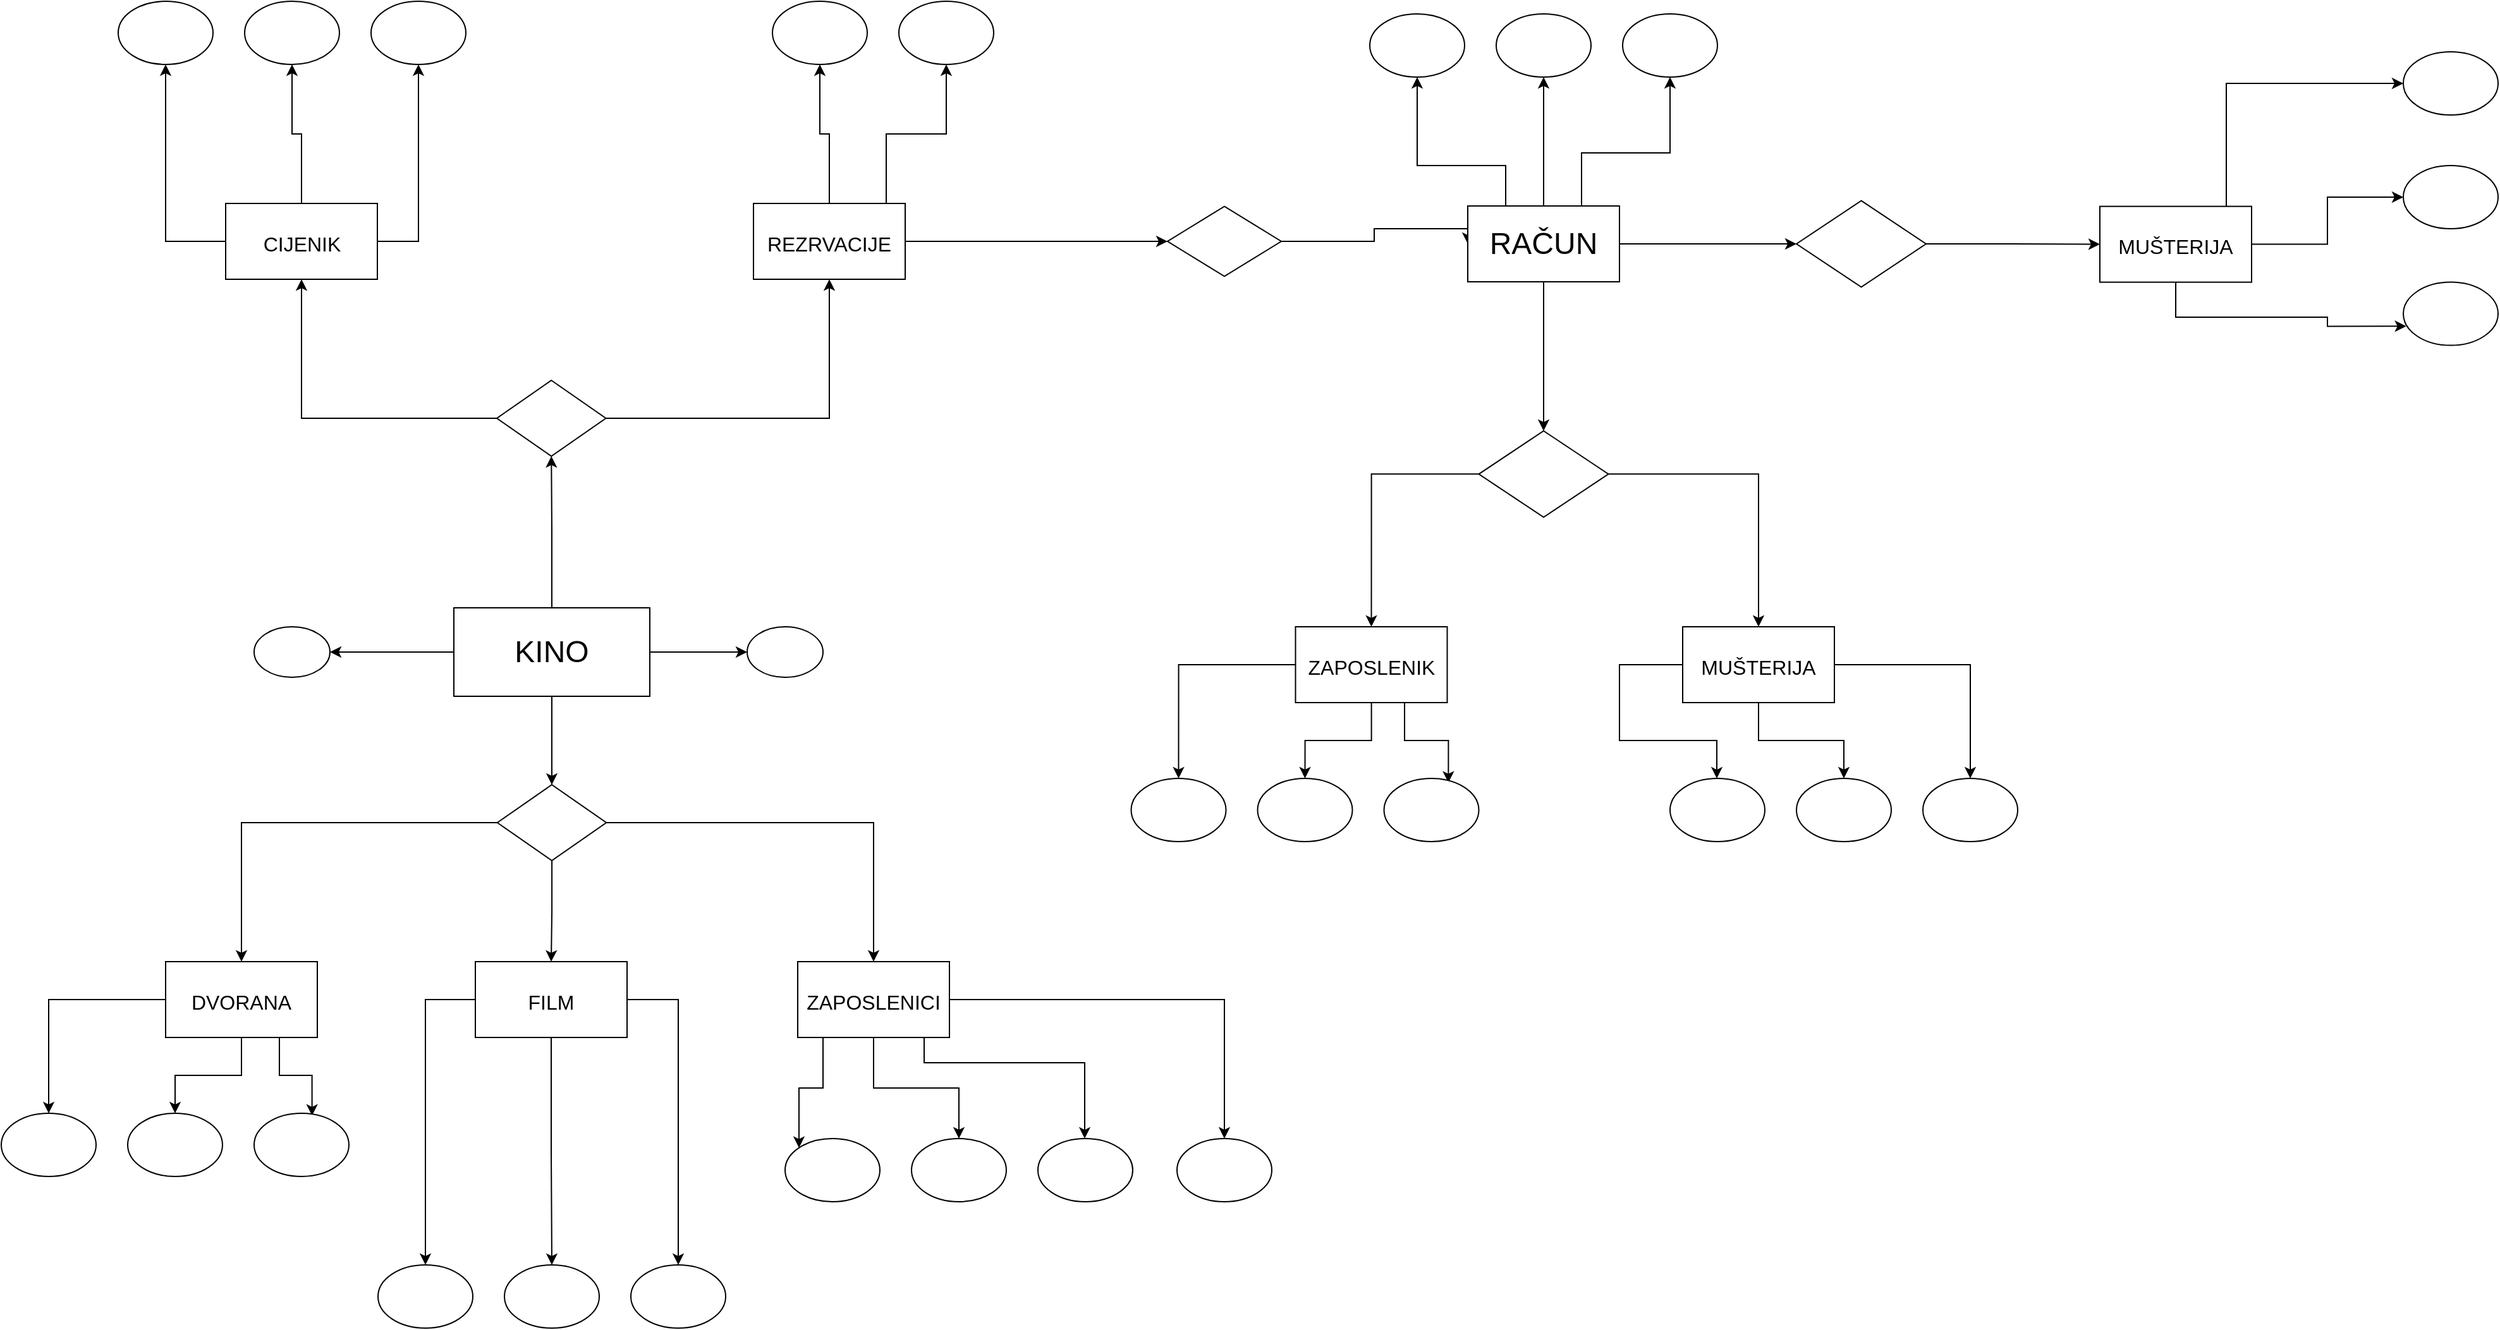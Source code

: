 <mxfile version="21.0.8" type="device"><diagram id="L4SUDdpmCuNkv0ebjU9n" name="Page-1"><mxGraphModel dx="1794" dy="1572" grid="1" gridSize="10" guides="1" tooltips="1" connect="1" arrows="1" fold="1" page="1" pageScale="1" pageWidth="850" pageHeight="1100" math="0" shadow="0"><root><mxCell id="0"/><mxCell id="1" parent="0"/><mxCell id="D_cj9iEXtC5JJuqYHNEy-61" style="edgeStyle=orthogonalEdgeStyle;rounded=0;orthogonalLoop=1;jettySize=auto;html=1;entryX=1;entryY=0.5;entryDx=0;entryDy=0;fontSize=24;" parent="1" source="D_cj9iEXtC5JJuqYHNEy-1" target="D_cj9iEXtC5JJuqYHNEy-3" edge="1"><mxGeometry relative="1" as="geometry"/></mxCell><mxCell id="D_cj9iEXtC5JJuqYHNEy-62" style="edgeStyle=orthogonalEdgeStyle;rounded=0;orthogonalLoop=1;jettySize=auto;html=1;entryX=0;entryY=0.5;entryDx=0;entryDy=0;fontSize=24;" parent="1" source="D_cj9iEXtC5JJuqYHNEy-1" target="D_cj9iEXtC5JJuqYHNEy-4" edge="1"><mxGeometry relative="1" as="geometry"/></mxCell><mxCell id="D_cj9iEXtC5JJuqYHNEy-63" style="edgeStyle=orthogonalEdgeStyle;rounded=0;orthogonalLoop=1;jettySize=auto;html=1;entryX=0.5;entryY=0;entryDx=0;entryDy=0;fontSize=24;" parent="1" source="D_cj9iEXtC5JJuqYHNEy-1" target="D_cj9iEXtC5JJuqYHNEy-5" edge="1"><mxGeometry relative="1" as="geometry"/></mxCell><mxCell id="D_cj9iEXtC5JJuqYHNEy-64" style="edgeStyle=orthogonalEdgeStyle;rounded=0;orthogonalLoop=1;jettySize=auto;html=1;fontSize=24;entryX=0.5;entryY=1;entryDx=0;entryDy=0;" parent="1" source="D_cj9iEXtC5JJuqYHNEy-1" target="D_cj9iEXtC5JJuqYHNEy-21" edge="1"><mxGeometry relative="1" as="geometry"><mxPoint x="425.5" y="480.0" as="targetPoint"/></mxGeometry></mxCell><mxCell id="D_cj9iEXtC5JJuqYHNEy-1" value="&lt;font style=&quot;font-size: 24px&quot;&gt;KINO&lt;/font&gt;" style="rounded=0;whiteSpace=wrap;html=1;" parent="1" vertex="1"><mxGeometry x="348" y="550" width="155" height="70" as="geometry"/></mxCell><mxCell id="D_cj9iEXtC5JJuqYHNEy-3" value="" style="ellipse;whiteSpace=wrap;html=1;fontSize=24;" parent="1" vertex="1"><mxGeometry x="190" y="565" width="60" height="40" as="geometry"/></mxCell><mxCell id="D_cj9iEXtC5JJuqYHNEy-4" value="" style="ellipse;whiteSpace=wrap;html=1;fontSize=24;" parent="1" vertex="1"><mxGeometry x="580" y="565" width="60" height="40" as="geometry"/></mxCell><mxCell id="D_cj9iEXtC5JJuqYHNEy-48" style="edgeStyle=orthogonalEdgeStyle;rounded=0;orthogonalLoop=1;jettySize=auto;html=1;fontSize=24;" parent="1" source="D_cj9iEXtC5JJuqYHNEy-5" target="D_cj9iEXtC5JJuqYHNEy-6" edge="1"><mxGeometry relative="1" as="geometry"/></mxCell><mxCell id="D_cj9iEXtC5JJuqYHNEy-49" style="edgeStyle=orthogonalEdgeStyle;rounded=0;orthogonalLoop=1;jettySize=auto;html=1;fontSize=24;" parent="1" source="D_cj9iEXtC5JJuqYHNEy-5" target="D_cj9iEXtC5JJuqYHNEy-7" edge="1"><mxGeometry relative="1" as="geometry"/></mxCell><mxCell id="D_cj9iEXtC5JJuqYHNEy-50" style="edgeStyle=orthogonalEdgeStyle;rounded=0;orthogonalLoop=1;jettySize=auto;html=1;exitX=1;exitY=0.5;exitDx=0;exitDy=0;fontSize=24;" parent="1" source="D_cj9iEXtC5JJuqYHNEy-5" target="D_cj9iEXtC5JJuqYHNEy-8" edge="1"><mxGeometry relative="1" as="geometry"/></mxCell><mxCell id="D_cj9iEXtC5JJuqYHNEy-5" value="" style="rhombus;whiteSpace=wrap;html=1;fontSize=24;" parent="1" vertex="1"><mxGeometry x="382.38" y="690" width="86.25" height="60" as="geometry"/></mxCell><mxCell id="D_cj9iEXtC5JJuqYHNEy-54" style="edgeStyle=orthogonalEdgeStyle;rounded=0;orthogonalLoop=1;jettySize=auto;html=1;entryX=0.5;entryY=0;entryDx=0;entryDy=0;fontSize=24;" parent="1" source="D_cj9iEXtC5JJuqYHNEy-6" target="D_cj9iEXtC5JJuqYHNEy-14" edge="1"><mxGeometry relative="1" as="geometry"/></mxCell><mxCell id="D_cj9iEXtC5JJuqYHNEy-55" style="edgeStyle=orthogonalEdgeStyle;rounded=0;orthogonalLoop=1;jettySize=auto;html=1;entryX=0.5;entryY=0;entryDx=0;entryDy=0;fontSize=24;" parent="1" source="D_cj9iEXtC5JJuqYHNEy-6" target="D_cj9iEXtC5JJuqYHNEy-15" edge="1"><mxGeometry relative="1" as="geometry"/></mxCell><mxCell id="D_cj9iEXtC5JJuqYHNEy-56" style="edgeStyle=orthogonalEdgeStyle;rounded=0;orthogonalLoop=1;jettySize=auto;html=1;entryX=0.5;entryY=0;entryDx=0;entryDy=0;fontSize=24;" parent="1" source="D_cj9iEXtC5JJuqYHNEy-6" target="D_cj9iEXtC5JJuqYHNEy-16" edge="1"><mxGeometry relative="1" as="geometry"/></mxCell><mxCell id="D_cj9iEXtC5JJuqYHNEy-6" value="&lt;font style=&quot;font-size: 16px&quot;&gt;FILM&lt;/font&gt;" style="rounded=0;whiteSpace=wrap;html=1;fontSize=24;" parent="1" vertex="1"><mxGeometry x="365" y="830" width="120" height="60" as="geometry"/></mxCell><mxCell id="D_cj9iEXtC5JJuqYHNEy-51" style="edgeStyle=orthogonalEdgeStyle;rounded=0;orthogonalLoop=1;jettySize=auto;html=1;entryX=0.5;entryY=0;entryDx=0;entryDy=0;fontSize=24;" parent="1" source="D_cj9iEXtC5JJuqYHNEy-7" target="D_cj9iEXtC5JJuqYHNEy-10" edge="1"><mxGeometry relative="1" as="geometry"/></mxCell><mxCell id="D_cj9iEXtC5JJuqYHNEy-52" style="edgeStyle=orthogonalEdgeStyle;rounded=0;orthogonalLoop=1;jettySize=auto;html=1;entryX=0.5;entryY=0;entryDx=0;entryDy=0;fontSize=24;" parent="1" source="D_cj9iEXtC5JJuqYHNEy-7" target="D_cj9iEXtC5JJuqYHNEy-11" edge="1"><mxGeometry relative="1" as="geometry"/></mxCell><mxCell id="D_cj9iEXtC5JJuqYHNEy-53" style="edgeStyle=orthogonalEdgeStyle;rounded=0;orthogonalLoop=1;jettySize=auto;html=1;entryX=0.611;entryY=0.038;entryDx=0;entryDy=0;entryPerimeter=0;fontSize=24;" parent="1" source="D_cj9iEXtC5JJuqYHNEy-7" target="D_cj9iEXtC5JJuqYHNEy-12" edge="1"><mxGeometry relative="1" as="geometry"><Array as="points"><mxPoint x="210" y="920"/><mxPoint x="236" y="920"/></Array></mxGeometry></mxCell><mxCell id="D_cj9iEXtC5JJuqYHNEy-7" value="&lt;font style=&quot;font-size: 16px&quot;&gt;DVORANA&lt;/font&gt;" style="rounded=0;whiteSpace=wrap;html=1;fontSize=24;" parent="1" vertex="1"><mxGeometry x="120" y="830" width="120" height="60" as="geometry"/></mxCell><mxCell id="D_cj9iEXtC5JJuqYHNEy-57" style="edgeStyle=orthogonalEdgeStyle;rounded=0;orthogonalLoop=1;jettySize=auto;html=1;entryX=0;entryY=0;entryDx=0;entryDy=0;fontSize=24;" parent="1" source="D_cj9iEXtC5JJuqYHNEy-8" target="D_cj9iEXtC5JJuqYHNEy-17" edge="1"><mxGeometry relative="1" as="geometry"><Array as="points"><mxPoint x="640" y="930"/><mxPoint x="621" y="930"/></Array></mxGeometry></mxCell><mxCell id="D_cj9iEXtC5JJuqYHNEy-58" style="edgeStyle=orthogonalEdgeStyle;rounded=0;orthogonalLoop=1;jettySize=auto;html=1;fontSize=24;" parent="1" source="D_cj9iEXtC5JJuqYHNEy-8" target="D_cj9iEXtC5JJuqYHNEy-20" edge="1"><mxGeometry relative="1" as="geometry"/></mxCell><mxCell id="D_cj9iEXtC5JJuqYHNEy-59" style="edgeStyle=orthogonalEdgeStyle;rounded=0;orthogonalLoop=1;jettySize=auto;html=1;fontSize=24;" parent="1" source="D_cj9iEXtC5JJuqYHNEy-8" target="D_cj9iEXtC5JJuqYHNEy-18" edge="1"><mxGeometry relative="1" as="geometry"/></mxCell><mxCell id="D_cj9iEXtC5JJuqYHNEy-60" style="edgeStyle=orthogonalEdgeStyle;rounded=0;orthogonalLoop=1;jettySize=auto;html=1;fontSize=24;" parent="1" source="D_cj9iEXtC5JJuqYHNEy-8" target="D_cj9iEXtC5JJuqYHNEy-19" edge="1"><mxGeometry relative="1" as="geometry"><Array as="points"><mxPoint x="720" y="910"/><mxPoint x="847" y="910"/></Array></mxGeometry></mxCell><mxCell id="D_cj9iEXtC5JJuqYHNEy-8" value="&lt;font style=&quot;font-size: 16px&quot;&gt;ZAPOSLENICI&lt;/font&gt;" style="rounded=0;whiteSpace=wrap;html=1;fontSize=24;" parent="1" vertex="1"><mxGeometry x="620" y="830" width="120" height="60" as="geometry"/></mxCell><mxCell id="D_cj9iEXtC5JJuqYHNEy-10" value="" style="ellipse;whiteSpace=wrap;html=1;fontSize=24;" parent="1" vertex="1"><mxGeometry x="-10" y="950" width="75" height="50" as="geometry"/></mxCell><mxCell id="D_cj9iEXtC5JJuqYHNEy-11" value="" style="ellipse;whiteSpace=wrap;html=1;fontSize=24;" parent="1" vertex="1"><mxGeometry x="90" y="950" width="75" height="50" as="geometry"/></mxCell><mxCell id="D_cj9iEXtC5JJuqYHNEy-12" value="" style="ellipse;whiteSpace=wrap;html=1;fontSize=24;" parent="1" vertex="1"><mxGeometry x="190" y="950" width="75" height="50" as="geometry"/></mxCell><mxCell id="D_cj9iEXtC5JJuqYHNEy-14" value="" style="ellipse;whiteSpace=wrap;html=1;fontSize=24;" parent="1" vertex="1"><mxGeometry x="288.01" y="1070" width="75" height="50" as="geometry"/></mxCell><mxCell id="D_cj9iEXtC5JJuqYHNEy-15" value="" style="ellipse;whiteSpace=wrap;html=1;fontSize=24;" parent="1" vertex="1"><mxGeometry x="388.01" y="1070" width="75" height="50" as="geometry"/></mxCell><mxCell id="D_cj9iEXtC5JJuqYHNEy-16" value="" style="ellipse;whiteSpace=wrap;html=1;fontSize=24;" parent="1" vertex="1"><mxGeometry x="488.01" y="1070" width="75" height="50" as="geometry"/></mxCell><mxCell id="D_cj9iEXtC5JJuqYHNEy-17" value="" style="ellipse;whiteSpace=wrap;html=1;fontSize=24;" parent="1" vertex="1"><mxGeometry x="610" y="970" width="75" height="50" as="geometry"/></mxCell><mxCell id="D_cj9iEXtC5JJuqYHNEy-18" value="" style="ellipse;whiteSpace=wrap;html=1;fontSize=24;" parent="1" vertex="1"><mxGeometry x="710" y="970" width="75" height="50" as="geometry"/></mxCell><mxCell id="D_cj9iEXtC5JJuqYHNEy-19" value="" style="ellipse;whiteSpace=wrap;html=1;fontSize=24;" parent="1" vertex="1"><mxGeometry x="810" y="970" width="75" height="50" as="geometry"/></mxCell><mxCell id="D_cj9iEXtC5JJuqYHNEy-20" value="" style="ellipse;whiteSpace=wrap;html=1;fontSize=24;" parent="1" vertex="1"><mxGeometry x="920" y="970" width="75" height="50" as="geometry"/></mxCell><mxCell id="D_cj9iEXtC5JJuqYHNEy-65" style="edgeStyle=orthogonalEdgeStyle;rounded=0;orthogonalLoop=1;jettySize=auto;html=1;entryX=0.5;entryY=1;entryDx=0;entryDy=0;fontSize=24;" parent="1" source="D_cj9iEXtC5JJuqYHNEy-21" target="D_cj9iEXtC5JJuqYHNEy-22" edge="1"><mxGeometry relative="1" as="geometry"/></mxCell><mxCell id="D_cj9iEXtC5JJuqYHNEy-66" style="edgeStyle=orthogonalEdgeStyle;rounded=0;orthogonalLoop=1;jettySize=auto;html=1;entryX=0.5;entryY=1;entryDx=0;entryDy=0;fontSize=24;" parent="1" source="D_cj9iEXtC5JJuqYHNEy-21" target="D_cj9iEXtC5JJuqYHNEy-26" edge="1"><mxGeometry relative="1" as="geometry"/></mxCell><mxCell id="D_cj9iEXtC5JJuqYHNEy-21" value="" style="rhombus;whiteSpace=wrap;html=1;fontSize=24;" parent="1" vertex="1"><mxGeometry x="382" y="370" width="86.25" height="60" as="geometry"/></mxCell><mxCell id="D_cj9iEXtC5JJuqYHNEy-67" style="edgeStyle=orthogonalEdgeStyle;rounded=0;orthogonalLoop=1;jettySize=auto;html=1;entryX=0.5;entryY=1;entryDx=0;entryDy=0;fontSize=24;" parent="1" source="D_cj9iEXtC5JJuqYHNEy-22" target="D_cj9iEXtC5JJuqYHNEy-24" edge="1"><mxGeometry relative="1" as="geometry"/></mxCell><mxCell id="D_cj9iEXtC5JJuqYHNEy-68" style="edgeStyle=orthogonalEdgeStyle;rounded=0;orthogonalLoop=1;jettySize=auto;html=1;entryX=0.5;entryY=1;entryDx=0;entryDy=0;fontSize=24;" parent="1" source="D_cj9iEXtC5JJuqYHNEy-22" target="D_cj9iEXtC5JJuqYHNEy-23" edge="1"><mxGeometry relative="1" as="geometry"/></mxCell><mxCell id="D_cj9iEXtC5JJuqYHNEy-69" style="edgeStyle=orthogonalEdgeStyle;rounded=0;orthogonalLoop=1;jettySize=auto;html=1;entryX=0.5;entryY=1;entryDx=0;entryDy=0;fontSize=24;" parent="1" source="D_cj9iEXtC5JJuqYHNEy-22" target="D_cj9iEXtC5JJuqYHNEy-25" edge="1"><mxGeometry relative="1" as="geometry"><Array as="points"><mxPoint x="320" y="260"/></Array></mxGeometry></mxCell><mxCell id="D_cj9iEXtC5JJuqYHNEy-22" value="&lt;font style=&quot;font-size: 16px&quot;&gt;CIJENIK&lt;/font&gt;" style="rounded=0;whiteSpace=wrap;html=1;fontSize=24;" parent="1" vertex="1"><mxGeometry x="167.5" y="230" width="120" height="60" as="geometry"/></mxCell><mxCell id="D_cj9iEXtC5JJuqYHNEy-23" value="" style="ellipse;whiteSpace=wrap;html=1;fontSize=24;" parent="1" vertex="1"><mxGeometry x="82.5" y="70" width="75" height="50" as="geometry"/></mxCell><mxCell id="D_cj9iEXtC5JJuqYHNEy-24" value="" style="ellipse;whiteSpace=wrap;html=1;fontSize=24;" parent="1" vertex="1"><mxGeometry x="182.5" y="70" width="75" height="50" as="geometry"/></mxCell><mxCell id="D_cj9iEXtC5JJuqYHNEy-25" value="" style="ellipse;whiteSpace=wrap;html=1;fontSize=24;" parent="1" vertex="1"><mxGeometry x="282.5" y="70" width="75" height="50" as="geometry"/></mxCell><mxCell id="D_cj9iEXtC5JJuqYHNEy-70" style="edgeStyle=orthogonalEdgeStyle;rounded=0;orthogonalLoop=1;jettySize=auto;html=1;entryX=0.5;entryY=1;entryDx=0;entryDy=0;fontSize=24;" parent="1" source="D_cj9iEXtC5JJuqYHNEy-26" target="D_cj9iEXtC5JJuqYHNEy-27" edge="1"><mxGeometry relative="1" as="geometry"/></mxCell><mxCell id="D_cj9iEXtC5JJuqYHNEy-71" style="edgeStyle=orthogonalEdgeStyle;rounded=0;orthogonalLoop=1;jettySize=auto;html=1;entryX=0.5;entryY=1;entryDx=0;entryDy=0;fontSize=24;" parent="1" source="D_cj9iEXtC5JJuqYHNEy-26" target="D_cj9iEXtC5JJuqYHNEy-28" edge="1"><mxGeometry relative="1" as="geometry"><Array as="points"><mxPoint x="690" y="175"/><mxPoint x="737" y="175"/></Array></mxGeometry></mxCell><mxCell id="D_cj9iEXtC5JJuqYHNEy-72" style="edgeStyle=orthogonalEdgeStyle;rounded=0;orthogonalLoop=1;jettySize=auto;html=1;entryX=0;entryY=0.5;entryDx=0;entryDy=0;fontSize=24;" parent="1" source="D_cj9iEXtC5JJuqYHNEy-26" target="D_cj9iEXtC5JJuqYHNEy-29" edge="1"><mxGeometry relative="1" as="geometry"/></mxCell><mxCell id="D_cj9iEXtC5JJuqYHNEy-26" value="&lt;font style=&quot;font-size: 16px&quot;&gt;REZRVACIJE&lt;/font&gt;" style="rounded=0;whiteSpace=wrap;html=1;fontSize=24;" parent="1" vertex="1"><mxGeometry x="585" y="230" width="120" height="60" as="geometry"/></mxCell><mxCell id="D_cj9iEXtC5JJuqYHNEy-27" value="" style="ellipse;whiteSpace=wrap;html=1;fontSize=24;" parent="1" vertex="1"><mxGeometry x="600" y="70" width="75" height="50" as="geometry"/></mxCell><mxCell id="D_cj9iEXtC5JJuqYHNEy-28" value="" style="ellipse;whiteSpace=wrap;html=1;fontSize=24;" parent="1" vertex="1"><mxGeometry x="700" y="70" width="75" height="50" as="geometry"/></mxCell><mxCell id="D_cj9iEXtC5JJuqYHNEy-73" style="edgeStyle=orthogonalEdgeStyle;rounded=0;orthogonalLoop=1;jettySize=auto;html=1;entryX=0;entryY=0.5;entryDx=0;entryDy=0;fontSize=24;" parent="1" source="D_cj9iEXtC5JJuqYHNEy-29" target="D_cj9iEXtC5JJuqYHNEy-30" edge="1"><mxGeometry relative="1" as="geometry"><Array as="points"><mxPoint x="1076" y="260"/><mxPoint x="1076" y="250"/><mxPoint x="1150" y="250"/></Array></mxGeometry></mxCell><mxCell id="D_cj9iEXtC5JJuqYHNEy-29" value="" style="rhombus;whiteSpace=wrap;html=1;fontSize=24;" parent="1" vertex="1"><mxGeometry x="912.5" y="232.31" width="90" height="55.38" as="geometry"/></mxCell><mxCell id="D_cj9iEXtC5JJuqYHNEy-74" style="edgeStyle=orthogonalEdgeStyle;rounded=0;orthogonalLoop=1;jettySize=auto;html=1;entryX=0.5;entryY=1;entryDx=0;entryDy=0;fontSize=24;" parent="1" source="D_cj9iEXtC5JJuqYHNEy-30" target="D_cj9iEXtC5JJuqYHNEy-31" edge="1"><mxGeometry relative="1" as="geometry"><Array as="points"><mxPoint x="1180" y="200"/><mxPoint x="1110" y="200"/></Array></mxGeometry></mxCell><mxCell id="D_cj9iEXtC5JJuqYHNEy-75" style="edgeStyle=orthogonalEdgeStyle;rounded=0;orthogonalLoop=1;jettySize=auto;html=1;entryX=0.5;entryY=1;entryDx=0;entryDy=0;fontSize=24;" parent="1" source="D_cj9iEXtC5JJuqYHNEy-30" target="D_cj9iEXtC5JJuqYHNEy-32" edge="1"><mxGeometry relative="1" as="geometry"/></mxCell><mxCell id="D_cj9iEXtC5JJuqYHNEy-76" style="edgeStyle=orthogonalEdgeStyle;rounded=0;orthogonalLoop=1;jettySize=auto;html=1;entryX=0.5;entryY=1;entryDx=0;entryDy=0;fontSize=24;" parent="1" source="D_cj9iEXtC5JJuqYHNEy-30" target="D_cj9iEXtC5JJuqYHNEy-33" edge="1"><mxGeometry relative="1" as="geometry"><Array as="points"><mxPoint x="1240" y="190"/><mxPoint x="1310" y="190"/></Array></mxGeometry></mxCell><mxCell id="D_cj9iEXtC5JJuqYHNEy-77" style="edgeStyle=orthogonalEdgeStyle;rounded=0;orthogonalLoop=1;jettySize=auto;html=1;entryX=0.5;entryY=0;entryDx=0;entryDy=0;fontSize=24;" parent="1" source="D_cj9iEXtC5JJuqYHNEy-30" target="D_cj9iEXtC5JJuqYHNEy-34" edge="1"><mxGeometry relative="1" as="geometry"/></mxCell><mxCell id="D_cj9iEXtC5JJuqYHNEy-86" style="edgeStyle=orthogonalEdgeStyle;rounded=0;orthogonalLoop=1;jettySize=auto;html=1;entryX=0;entryY=0.5;entryDx=0;entryDy=0;fontSize=24;" parent="1" source="D_cj9iEXtC5JJuqYHNEy-30" target="D_cj9iEXtC5JJuqYHNEy-35" edge="1"><mxGeometry relative="1" as="geometry"/></mxCell><mxCell id="D_cj9iEXtC5JJuqYHNEy-30" value="RAČUN" style="rounded=0;whiteSpace=wrap;html=1;fontSize=24;" parent="1" vertex="1"><mxGeometry x="1150" y="232" width="120" height="60" as="geometry"/></mxCell><mxCell id="D_cj9iEXtC5JJuqYHNEy-31" value="" style="ellipse;whiteSpace=wrap;html=1;fontSize=24;" parent="1" vertex="1"><mxGeometry x="1072.5" y="80" width="75" height="50" as="geometry"/></mxCell><mxCell id="D_cj9iEXtC5JJuqYHNEy-32" value="" style="ellipse;whiteSpace=wrap;html=1;fontSize=24;" parent="1" vertex="1"><mxGeometry x="1172.5" y="80" width="75" height="50" as="geometry"/></mxCell><mxCell id="D_cj9iEXtC5JJuqYHNEy-33" value="" style="ellipse;whiteSpace=wrap;html=1;fontSize=24;" parent="1" vertex="1"><mxGeometry x="1272.5" y="80" width="75" height="50" as="geometry"/></mxCell><mxCell id="D_cj9iEXtC5JJuqYHNEy-78" style="edgeStyle=orthogonalEdgeStyle;rounded=0;orthogonalLoop=1;jettySize=auto;html=1;entryX=0.5;entryY=0;entryDx=0;entryDy=0;fontSize=24;" parent="1" source="D_cj9iEXtC5JJuqYHNEy-34" target="D_cj9iEXtC5JJuqYHNEy-36" edge="1"><mxGeometry relative="1" as="geometry"/></mxCell><mxCell id="D_cj9iEXtC5JJuqYHNEy-82" style="edgeStyle=orthogonalEdgeStyle;rounded=0;orthogonalLoop=1;jettySize=auto;html=1;fontSize=24;" parent="1" source="D_cj9iEXtC5JJuqYHNEy-34" target="D_cj9iEXtC5JJuqYHNEy-40" edge="1"><mxGeometry relative="1" as="geometry"/></mxCell><mxCell id="D_cj9iEXtC5JJuqYHNEy-34" value="" style="rhombus;whiteSpace=wrap;html=1;fontSize=24;" parent="1" vertex="1"><mxGeometry x="1158.75" y="410" width="102.5" height="68.33" as="geometry"/></mxCell><mxCell id="D_cj9iEXtC5JJuqYHNEy-87" style="edgeStyle=orthogonalEdgeStyle;rounded=0;orthogonalLoop=1;jettySize=auto;html=1;entryX=0;entryY=0.5;entryDx=0;entryDy=0;fontSize=24;" parent="1" source="D_cj9iEXtC5JJuqYHNEy-35" target="D_cj9iEXtC5JJuqYHNEy-44" edge="1"><mxGeometry relative="1" as="geometry"/></mxCell><mxCell id="D_cj9iEXtC5JJuqYHNEy-35" value="" style="rhombus;whiteSpace=wrap;html=1;fontSize=24;" parent="1" vertex="1"><mxGeometry x="1410" y="227.84" width="102.5" height="68.33" as="geometry"/></mxCell><mxCell id="D_cj9iEXtC5JJuqYHNEy-79" style="edgeStyle=orthogonalEdgeStyle;rounded=0;orthogonalLoop=1;jettySize=auto;html=1;entryX=0.5;entryY=0;entryDx=0;entryDy=0;fontSize=24;" parent="1" source="D_cj9iEXtC5JJuqYHNEy-36" target="D_cj9iEXtC5JJuqYHNEy-37" edge="1"><mxGeometry relative="1" as="geometry"/></mxCell><mxCell id="D_cj9iEXtC5JJuqYHNEy-80" style="edgeStyle=orthogonalEdgeStyle;rounded=0;orthogonalLoop=1;jettySize=auto;html=1;fontSize=24;" parent="1" source="D_cj9iEXtC5JJuqYHNEy-36" target="D_cj9iEXtC5JJuqYHNEy-38" edge="1"><mxGeometry relative="1" as="geometry"/></mxCell><mxCell id="D_cj9iEXtC5JJuqYHNEy-81" style="edgeStyle=orthogonalEdgeStyle;rounded=0;orthogonalLoop=1;jettySize=auto;html=1;entryX=0.679;entryY=0.067;entryDx=0;entryDy=0;entryPerimeter=0;fontSize=24;" parent="1" source="D_cj9iEXtC5JJuqYHNEy-36" target="D_cj9iEXtC5JJuqYHNEy-39" edge="1"><mxGeometry relative="1" as="geometry"><Array as="points"><mxPoint x="1100" y="655"/><mxPoint x="1135" y="655"/></Array></mxGeometry></mxCell><mxCell id="D_cj9iEXtC5JJuqYHNEy-36" value="&lt;font style=&quot;font-size: 16px&quot;&gt;ZAPOSLENIK&lt;/font&gt;" style="rounded=0;whiteSpace=wrap;html=1;fontSize=24;" parent="1" vertex="1"><mxGeometry x="1013.75" y="565" width="120" height="60" as="geometry"/></mxCell><mxCell id="D_cj9iEXtC5JJuqYHNEy-37" value="" style="ellipse;whiteSpace=wrap;html=1;fontSize=24;" parent="1" vertex="1"><mxGeometry x="883.75" y="685" width="75" height="50" as="geometry"/></mxCell><mxCell id="D_cj9iEXtC5JJuqYHNEy-38" value="" style="ellipse;whiteSpace=wrap;html=1;fontSize=24;" parent="1" vertex="1"><mxGeometry x="983.75" y="685" width="75" height="50" as="geometry"/></mxCell><mxCell id="D_cj9iEXtC5JJuqYHNEy-39" value="" style="ellipse;whiteSpace=wrap;html=1;fontSize=24;" parent="1" vertex="1"><mxGeometry x="1083.75" y="685" width="75" height="50" as="geometry"/></mxCell><mxCell id="D_cj9iEXtC5JJuqYHNEy-83" style="edgeStyle=orthogonalEdgeStyle;rounded=0;orthogonalLoop=1;jettySize=auto;html=1;fontSize=24;" parent="1" source="D_cj9iEXtC5JJuqYHNEy-40" target="D_cj9iEXtC5JJuqYHNEy-41" edge="1"><mxGeometry relative="1" as="geometry"><Array as="points"><mxPoint x="1270" y="595"/><mxPoint x="1270" y="655"/><mxPoint x="1347" y="655"/></Array></mxGeometry></mxCell><mxCell id="D_cj9iEXtC5JJuqYHNEy-84" style="edgeStyle=orthogonalEdgeStyle;rounded=0;orthogonalLoop=1;jettySize=auto;html=1;fontSize=24;" parent="1" source="D_cj9iEXtC5JJuqYHNEy-40" target="D_cj9iEXtC5JJuqYHNEy-42" edge="1"><mxGeometry relative="1" as="geometry"/></mxCell><mxCell id="D_cj9iEXtC5JJuqYHNEy-85" style="edgeStyle=orthogonalEdgeStyle;rounded=0;orthogonalLoop=1;jettySize=auto;html=1;entryX=0.5;entryY=0;entryDx=0;entryDy=0;fontSize=24;" parent="1" source="D_cj9iEXtC5JJuqYHNEy-40" target="D_cj9iEXtC5JJuqYHNEy-43" edge="1"><mxGeometry relative="1" as="geometry"/></mxCell><mxCell id="D_cj9iEXtC5JJuqYHNEy-40" value="&lt;font style=&quot;font-size: 16px&quot;&gt;MUŠTERIJA&lt;/font&gt;" style="rounded=0;whiteSpace=wrap;html=1;fontSize=24;" parent="1" vertex="1"><mxGeometry x="1320" y="565" width="120" height="60" as="geometry"/></mxCell><mxCell id="D_cj9iEXtC5JJuqYHNEy-41" value="" style="ellipse;whiteSpace=wrap;html=1;fontSize=24;" parent="1" vertex="1"><mxGeometry x="1310" y="685" width="75" height="50" as="geometry"/></mxCell><mxCell id="D_cj9iEXtC5JJuqYHNEy-42" value="" style="ellipse;whiteSpace=wrap;html=1;fontSize=24;" parent="1" vertex="1"><mxGeometry x="1410" y="685" width="75" height="50" as="geometry"/></mxCell><mxCell id="D_cj9iEXtC5JJuqYHNEy-43" value="" style="ellipse;whiteSpace=wrap;html=1;fontSize=24;" parent="1" vertex="1"><mxGeometry x="1510" y="685" width="75" height="50" as="geometry"/></mxCell><mxCell id="D_cj9iEXtC5JJuqYHNEy-88" style="edgeStyle=orthogonalEdgeStyle;rounded=0;orthogonalLoop=1;jettySize=auto;html=1;entryX=0;entryY=0.5;entryDx=0;entryDy=0;fontSize=24;" parent="1" source="D_cj9iEXtC5JJuqYHNEy-44" target="D_cj9iEXtC5JJuqYHNEy-46" edge="1"><mxGeometry relative="1" as="geometry"/></mxCell><mxCell id="D_cj9iEXtC5JJuqYHNEy-89" style="edgeStyle=orthogonalEdgeStyle;rounded=0;orthogonalLoop=1;jettySize=auto;html=1;entryX=0.031;entryY=0.697;entryDx=0;entryDy=0;entryPerimeter=0;fontSize=24;" parent="1" source="D_cj9iEXtC5JJuqYHNEy-44" target="D_cj9iEXtC5JJuqYHNEy-47" edge="1"><mxGeometry relative="1" as="geometry"><Array as="points"><mxPoint x="1710" y="320"/><mxPoint x="1830" y="320"/><mxPoint x="1830" y="327"/></Array></mxGeometry></mxCell><mxCell id="D_cj9iEXtC5JJuqYHNEy-90" style="edgeStyle=orthogonalEdgeStyle;rounded=0;orthogonalLoop=1;jettySize=auto;html=1;entryX=0;entryY=0.5;entryDx=0;entryDy=0;fontSize=24;" parent="1" source="D_cj9iEXtC5JJuqYHNEy-44" target="D_cj9iEXtC5JJuqYHNEy-45" edge="1"><mxGeometry relative="1" as="geometry"><Array as="points"><mxPoint x="1750" y="135"/></Array></mxGeometry></mxCell><mxCell id="D_cj9iEXtC5JJuqYHNEy-44" value="&lt;font style=&quot;font-size: 16px&quot;&gt;MUŠTERIJA&lt;/font&gt;" style="rounded=0;whiteSpace=wrap;html=1;fontSize=24;" parent="1" vertex="1"><mxGeometry x="1650" y="232.31" width="120" height="60" as="geometry"/></mxCell><mxCell id="D_cj9iEXtC5JJuqYHNEy-45" value="" style="ellipse;whiteSpace=wrap;html=1;fontSize=24;" parent="1" vertex="1"><mxGeometry x="1890" y="110" width="75" height="50" as="geometry"/></mxCell><mxCell id="D_cj9iEXtC5JJuqYHNEy-46" value="" style="ellipse;whiteSpace=wrap;html=1;fontSize=24;" parent="1" vertex="1"><mxGeometry x="1890" y="200" width="75" height="50" as="geometry"/></mxCell><mxCell id="D_cj9iEXtC5JJuqYHNEy-47" value="" style="ellipse;whiteSpace=wrap;html=1;fontSize=24;" parent="1" vertex="1"><mxGeometry x="1890" y="292.31" width="75" height="50" as="geometry"/></mxCell></root></mxGraphModel></diagram></mxfile>